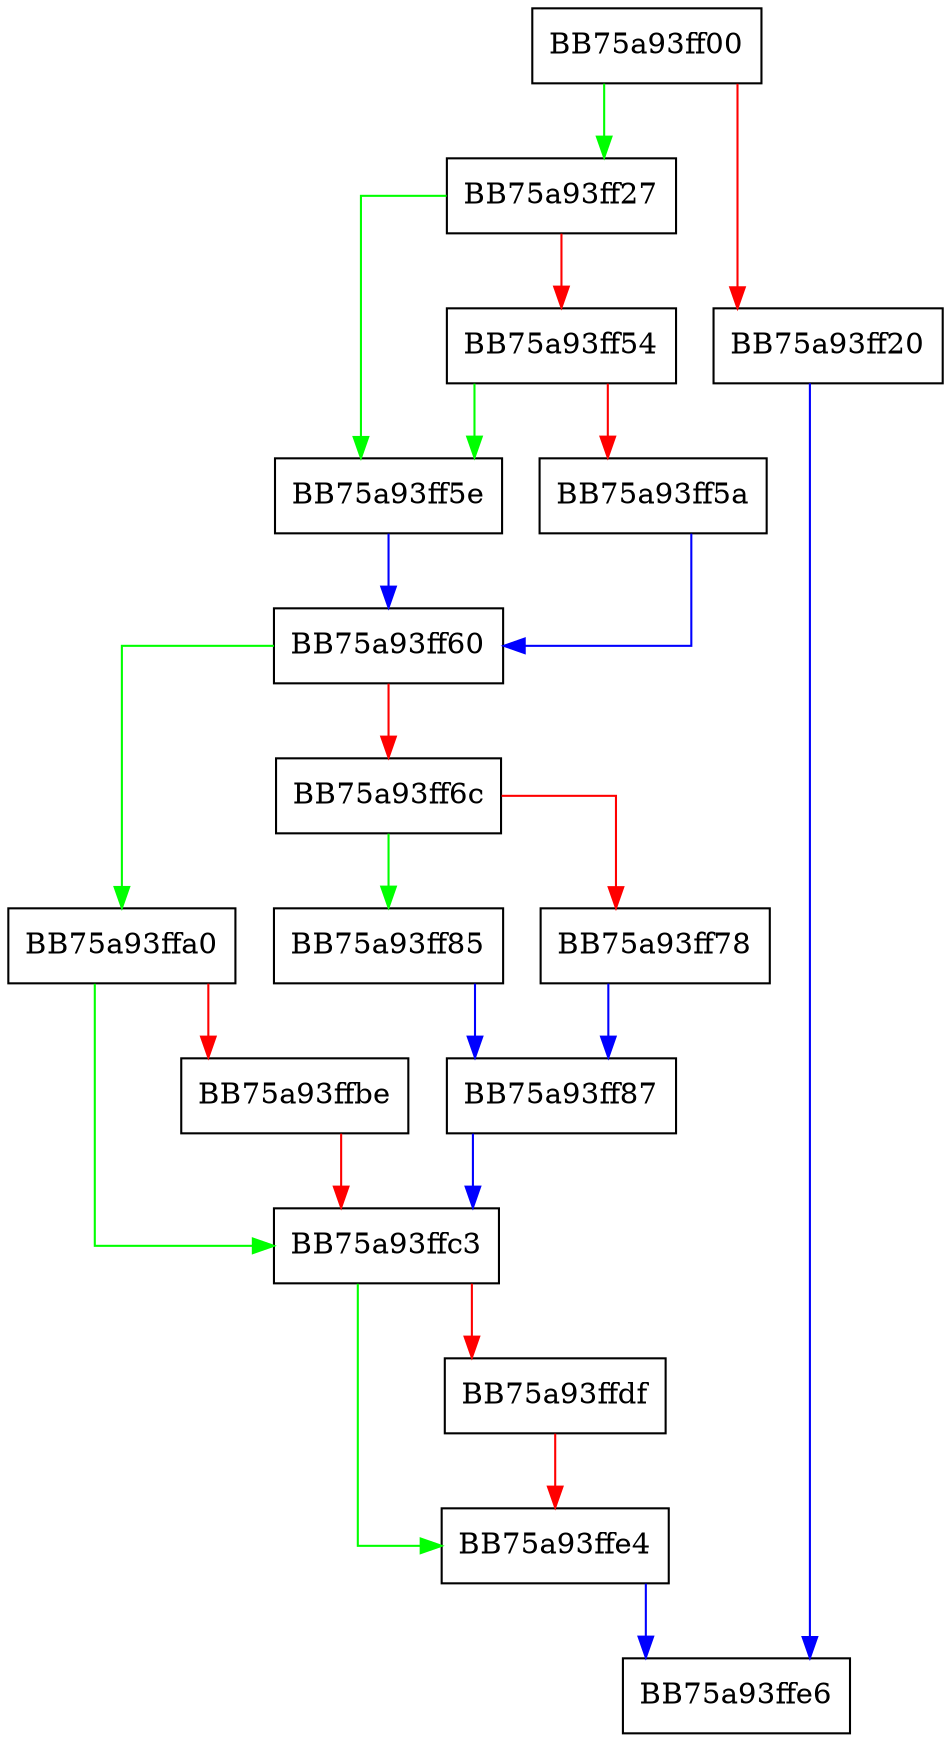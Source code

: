 digraph create_cfi_model {
  node [shape="box"];
  graph [splines=ortho];
  BB75a93ff00 -> BB75a93ff27 [color="green"];
  BB75a93ff00 -> BB75a93ff20 [color="red"];
  BB75a93ff20 -> BB75a93ffe6 [color="blue"];
  BB75a93ff27 -> BB75a93ff5e [color="green"];
  BB75a93ff27 -> BB75a93ff54 [color="red"];
  BB75a93ff54 -> BB75a93ff5e [color="green"];
  BB75a93ff54 -> BB75a93ff5a [color="red"];
  BB75a93ff5a -> BB75a93ff60 [color="blue"];
  BB75a93ff5e -> BB75a93ff60 [color="blue"];
  BB75a93ff60 -> BB75a93ffa0 [color="green"];
  BB75a93ff60 -> BB75a93ff6c [color="red"];
  BB75a93ff6c -> BB75a93ff85 [color="green"];
  BB75a93ff6c -> BB75a93ff78 [color="red"];
  BB75a93ff78 -> BB75a93ff87 [color="blue"];
  BB75a93ff85 -> BB75a93ff87 [color="blue"];
  BB75a93ff87 -> BB75a93ffc3 [color="blue"];
  BB75a93ffa0 -> BB75a93ffc3 [color="green"];
  BB75a93ffa0 -> BB75a93ffbe [color="red"];
  BB75a93ffbe -> BB75a93ffc3 [color="red"];
  BB75a93ffc3 -> BB75a93ffe4 [color="green"];
  BB75a93ffc3 -> BB75a93ffdf [color="red"];
  BB75a93ffdf -> BB75a93ffe4 [color="red"];
  BB75a93ffe4 -> BB75a93ffe6 [color="blue"];
}